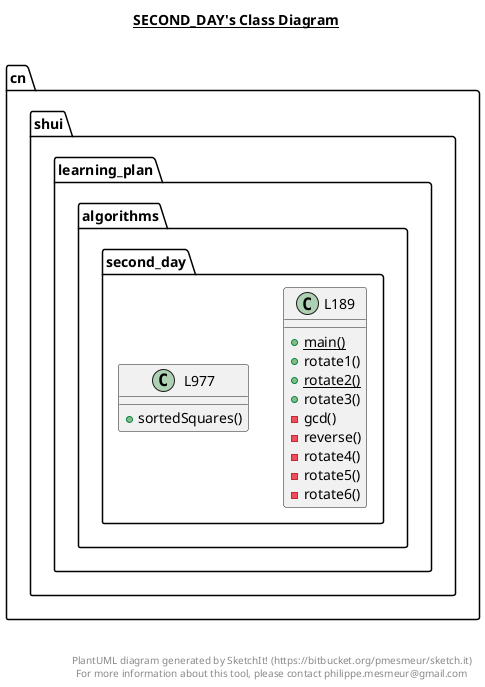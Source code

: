 @startuml

title __SECOND_DAY's Class Diagram__\n

  namespace cn.shui.learning_plan.algorithms.second_day {
    class cn.shui.learning_plan.algorithms.second_day.L189 {
        {static} + main()
        + rotate1()
        {static} + rotate2()
        + rotate3()
        - gcd()
        - reverse()
        - rotate4()
        - rotate5()
        - rotate6()
    }
  }
  

  namespace cn.shui.learning_plan.algorithms.second_day {
    class cn.shui.learning_plan.algorithms.second_day.L977 {
        + sortedSquares()
    }
  }
  



right footer


PlantUML diagram generated by SketchIt! (https://bitbucket.org/pmesmeur/sketch.it)
For more information about this tool, please contact philippe.mesmeur@gmail.com
endfooter

@enduml
